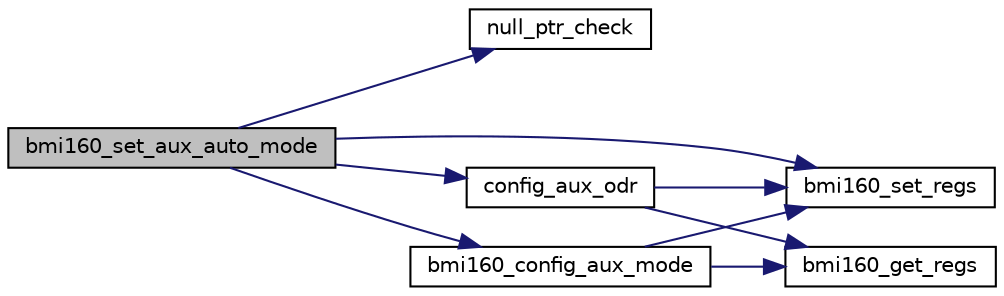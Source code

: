 digraph "bmi160_set_aux_auto_mode"
{
  edge [fontname="Helvetica",fontsize="10",labelfontname="Helvetica",labelfontsize="10"];
  node [fontname="Helvetica",fontsize="10",shape=record];
  rankdir="LR";
  Node1 [label="bmi160_set_aux_auto_mode",height=0.2,width=0.4,color="black", fillcolor="grey75", style="filled", fontcolor="black"];
  Node1 -> Node2 [color="midnightblue",fontsize="10",style="solid",fontname="Helvetica"];
  Node2 [label="null_ptr_check",height=0.2,width=0.4,color="black", fillcolor="white", style="filled",URL="$bmi160_8c.html#a7c59ba614abc7775f4bfcf6bf6dc3f0e",tooltip="This API is used to validate the device structure pointer for null conditions. "];
  Node1 -> Node3 [color="midnightblue",fontsize="10",style="solid",fontname="Helvetica"];
  Node3 [label="bmi160_set_regs",height=0.2,width=0.4,color="black", fillcolor="white", style="filled",URL="$bmi160_8c.html#a5bea435582a9fdb2c331f64b61e0d6c5",tooltip="This API writes the given data to the register address of sensor. "];
  Node1 -> Node4 [color="midnightblue",fontsize="10",style="solid",fontname="Helvetica"];
  Node4 [label="config_aux_odr",height=0.2,width=0.4,color="black", fillcolor="white", style="filled",URL="$bmi160_8c.html#aca84a8fb0fa042fc651a230a82c40ab0",tooltip="This API configure the ODR of the auxiliary sensor. "];
  Node4 -> Node5 [color="midnightblue",fontsize="10",style="solid",fontname="Helvetica"];
  Node5 [label="bmi160_get_regs",height=0.2,width=0.4,color="black", fillcolor="white", style="filled",URL="$bmi160_8c.html#a9bebc4a575526f49e625a87de9478e04",tooltip="This API reads the data from the given register address of sensor. "];
  Node4 -> Node3 [color="midnightblue",fontsize="10",style="solid",fontname="Helvetica"];
  Node1 -> Node6 [color="midnightblue",fontsize="10",style="solid",fontname="Helvetica"];
  Node6 [label="bmi160_config_aux_mode",height=0.2,width=0.4,color="black", fillcolor="white", style="filled",URL="$bmi160_8c.html#a1a57c45da550b97a5361e84b12f2d2a4",tooltip="This API configures the 0x4C register and settings like Auxiliary sensor manual enable/ disable and a..."];
  Node6 -> Node5 [color="midnightblue",fontsize="10",style="solid",fontname="Helvetica"];
  Node6 -> Node3 [color="midnightblue",fontsize="10",style="solid",fontname="Helvetica"];
}
